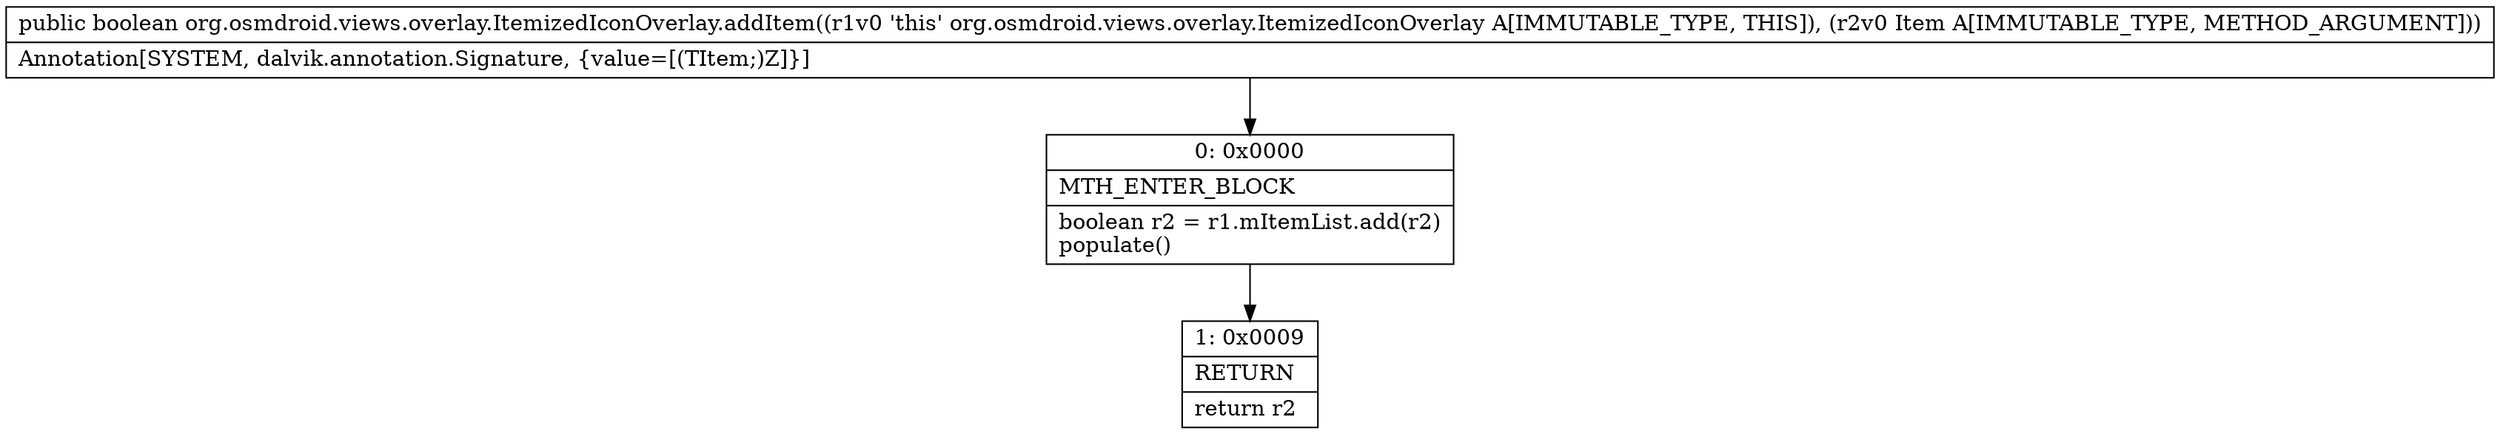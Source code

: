 digraph "CFG fororg.osmdroid.views.overlay.ItemizedIconOverlay.addItem(Lorg\/osmdroid\/views\/overlay\/OverlayItem;)Z" {
Node_0 [shape=record,label="{0\:\ 0x0000|MTH_ENTER_BLOCK\l|boolean r2 = r1.mItemList.add(r2)\lpopulate()\l}"];
Node_1 [shape=record,label="{1\:\ 0x0009|RETURN\l|return r2\l}"];
MethodNode[shape=record,label="{public boolean org.osmdroid.views.overlay.ItemizedIconOverlay.addItem((r1v0 'this' org.osmdroid.views.overlay.ItemizedIconOverlay A[IMMUTABLE_TYPE, THIS]), (r2v0 Item A[IMMUTABLE_TYPE, METHOD_ARGUMENT]))  | Annotation[SYSTEM, dalvik.annotation.Signature, \{value=[(TItem;)Z]\}]\l}"];
MethodNode -> Node_0;
Node_0 -> Node_1;
}


